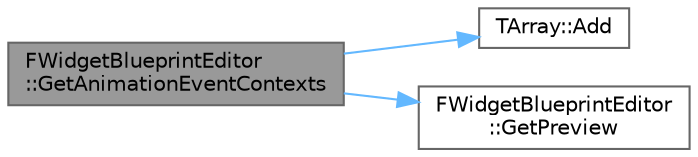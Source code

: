 digraph "FWidgetBlueprintEditor::GetAnimationEventContexts"
{
 // INTERACTIVE_SVG=YES
 // LATEX_PDF_SIZE
  bgcolor="transparent";
  edge [fontname=Helvetica,fontsize=10,labelfontname=Helvetica,labelfontsize=10];
  node [fontname=Helvetica,fontsize=10,shape=box,height=0.2,width=0.4];
  rankdir="LR";
  Node1 [id="Node000001",label="FWidgetBlueprintEditor\l::GetAnimationEventContexts",height=0.2,width=0.4,color="gray40", fillcolor="grey60", style="filled", fontcolor="black",tooltip="Get the animation playback event contexts."];
  Node1 -> Node2 [id="edge1_Node000001_Node000002",color="steelblue1",style="solid",tooltip=" "];
  Node2 [id="Node000002",label="TArray::Add",height=0.2,width=0.4,color="grey40", fillcolor="white", style="filled",URL="$d4/d52/classTArray.html#a94f6bf2bef04382fc79010abad57d823",tooltip="Adds a new item to the end of the array, possibly reallocating the whole array to fit."];
  Node1 -> Node3 [id="edge2_Node000001_Node000003",color="steelblue1",style="solid",tooltip=" "];
  Node3 [id="Node000003",label="FWidgetBlueprintEditor\l::GetPreview",height=0.2,width=0.4,color="grey40", fillcolor="white", style="filled",URL="$d6/de0/classFWidgetBlueprintEditor.html#aee81679f58e2e49ec70d0cbe7f933a64",tooltip=" "];
}
